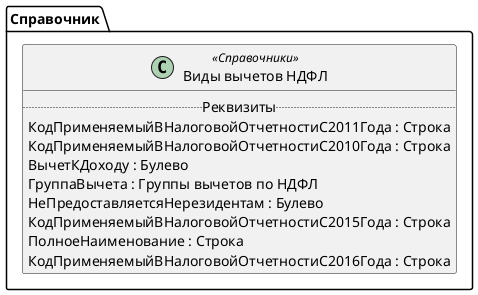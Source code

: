 ﻿@startuml ВидыВычетовНДФЛ
'!include templates.wsd
'..\include templates.wsd
class Справочник.ВидыВычетовНДФЛ as "Виды вычетов НДФЛ" <<Справочники>>
{
..Реквизиты..
КодПрименяемыйВНалоговойОтчетностиС2011Года : Строка
КодПрименяемыйВНалоговойОтчетностиС2010Года : Строка
ВычетКДоходу : Булево
ГруппаВычета : Группы вычетов по НДФЛ
НеПредоставляетсяНерезидентам : Булево
КодПрименяемыйВНалоговойОтчетностиС2015Года : Строка
ПолноеНаименование : Строка
КодПрименяемыйВНалоговойОтчетностиС2016Года : Строка
}
@enduml

